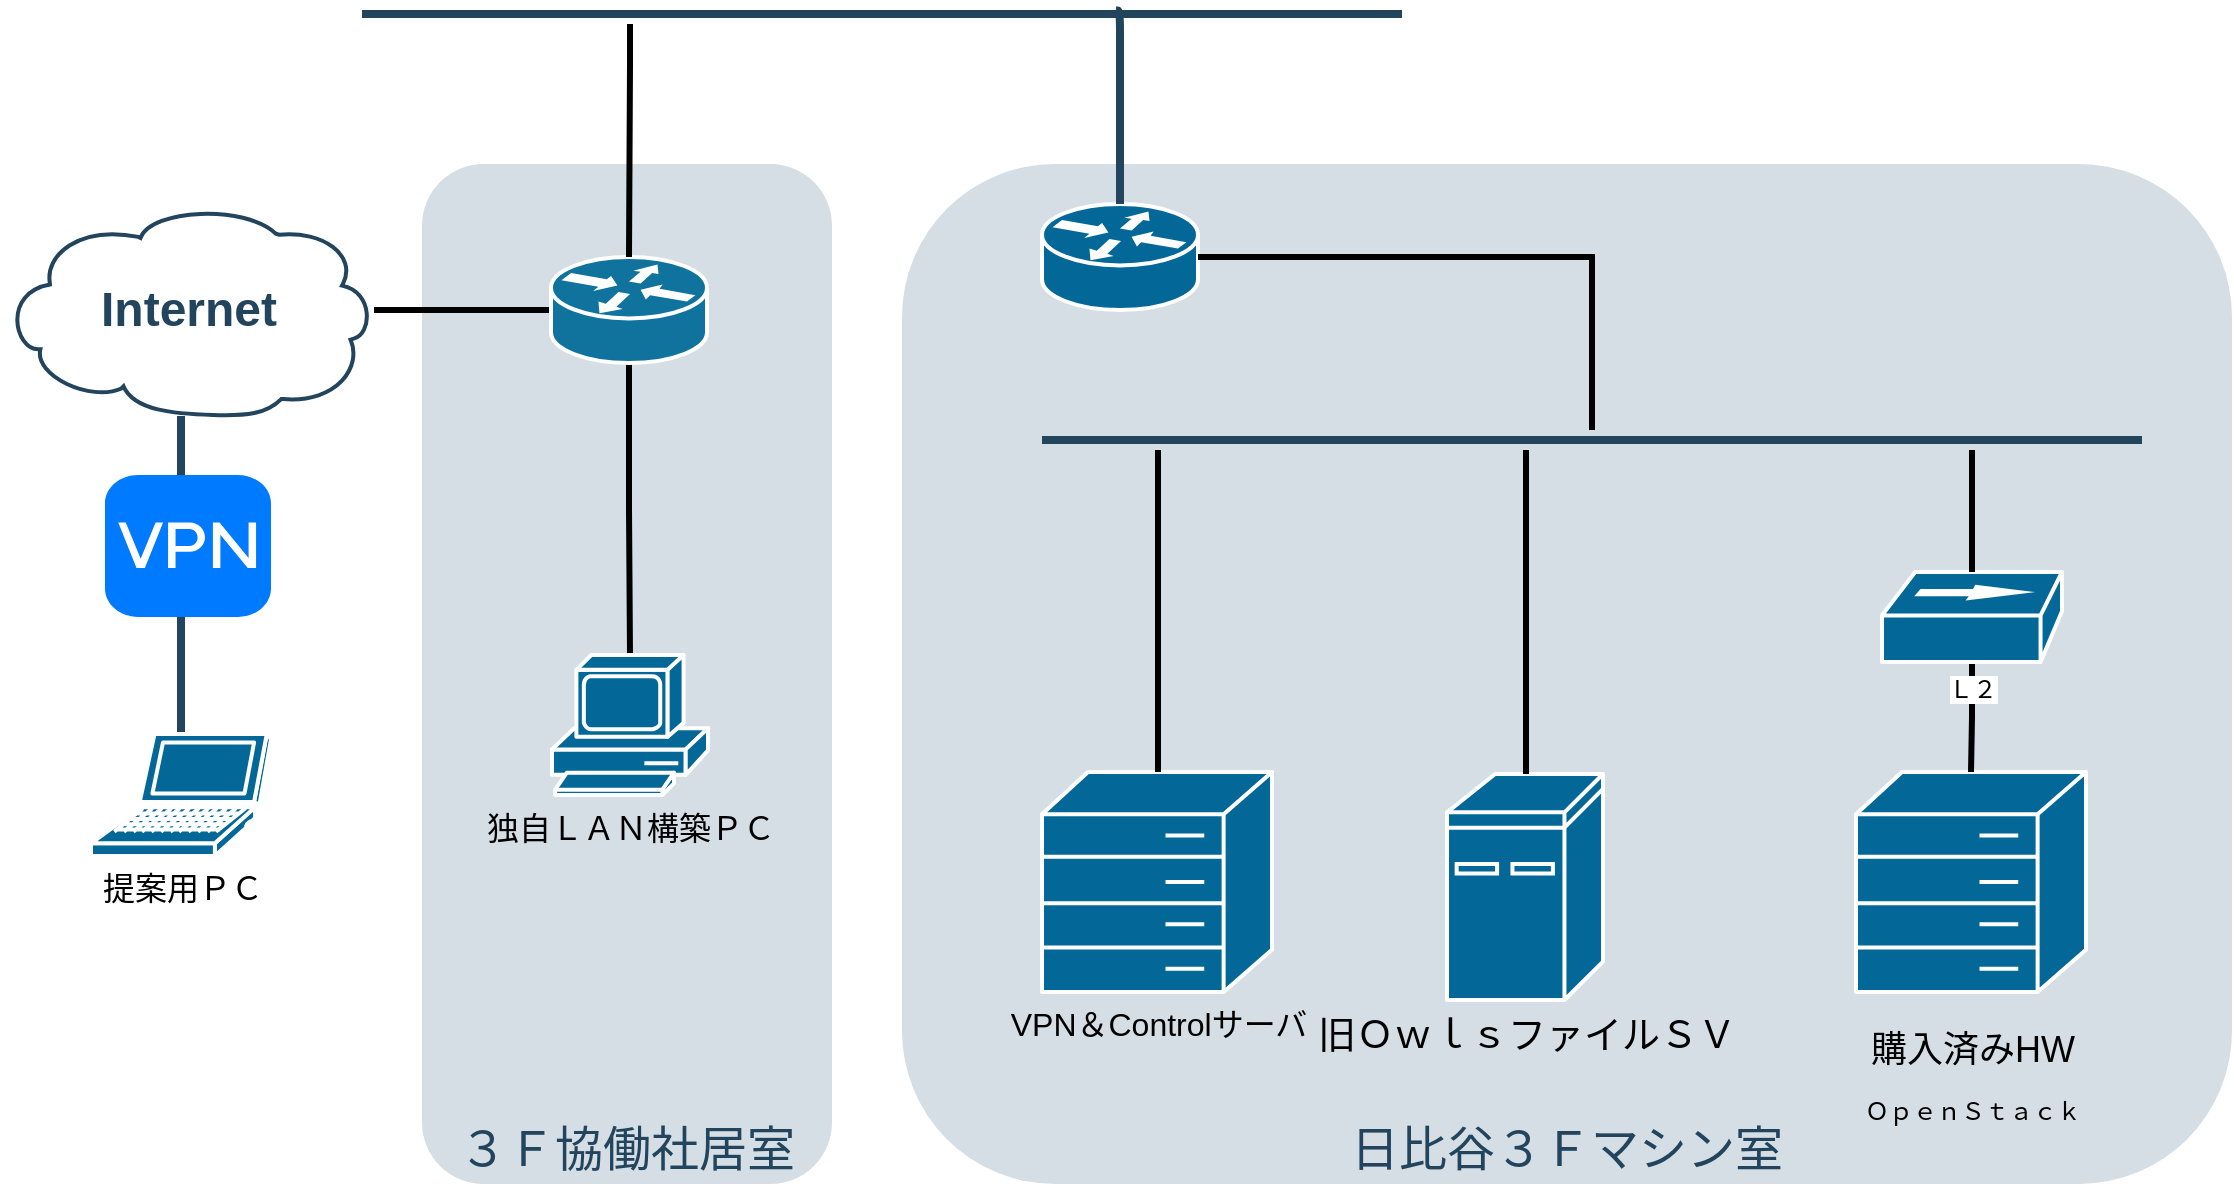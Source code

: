 <mxfile type="github" version="10.7.7"><diagram id="6a731a19-8d31-9384-78a2-239565b7b9f0" name="Page-1"><mxGraphModel grid="1" dx="1394" dy="771" gridSize="10" guides="1" tooltips="1" connect="1" arrows="1" fold="1" page="1" pageScale="1" pageWidth="827" pageHeight="1169" math="0" shadow="0" background="#ffffff"><root><mxCell id="0" /><mxCell id="1" parent="0" /><mxCell value="３Ｆ協働社居室" id="dqqyCHt2Pmd1OVotQib7-2281" parent="1" vertex="1" style="rounded=1;whiteSpace=wrap;html=1;strokeColor=none;fillColor=#BAC8D3;fontSize=24;fontColor=#23445D;align=center;opacity=60;verticalAlign=bottom;"><mxGeometry as="geometry" height="510" width="205" y="380" x="710" /></mxCell><mxCell value="日比谷３Ｆマシン室" id="2094" parent="1" vertex="1" style="rounded=1;whiteSpace=wrap;html=1;strokeColor=none;fillColor=#BAC8D3;fontSize=24;fontColor=#23445D;align=center;opacity=60;verticalAlign=bottom;"><mxGeometry as="geometry" height="510" width="665" y="380" x="950" /></mxCell><mxCell id="dqqyCHt2Pmd1OVotQib7-2283" parent="1" style="edgeStyle=orthogonalEdgeStyle;rounded=0;jumpSize=7;orthogonalLoop=1;jettySize=auto;html=1;strokeWidth=3;fontSize=16;endArrow=none;endFill=0;" edge="1" target="2138" source="2109"><mxGeometry as="geometry" relative="1" /></mxCell><mxCell value="Internet" id="2109" parent="1" vertex="1" style="shape=mxgraph.cisco.storage.cloud;html=1;dashed=0;strokeColor=#23445D;fillColor=#ffffff;strokeWidth=2;fontFamily=Helvetica;fontSize=24;fontColor=#23445D;align=center;fontStyle=1"><mxGeometry as="geometry" height="106" width="186" y="400" x="500" /></mxCell><mxCell id="dqqyCHt2Pmd1OVotQib7-2285" parent="1" style="edgeStyle=orthogonalEdgeStyle;rounded=0;jumpSize=7;orthogonalLoop=1;jettySize=auto;html=1;strokeWidth=3;fontSize=16;endArrow=none;endFill=0;" edge="1" target="dqqyCHt2Pmd1OVotQib7-2284" source="2138"><mxGeometry as="geometry" relative="1" /></mxCell><mxCell value="" id="2138" parent="1" vertex="1" style="shape=mxgraph.cisco.routers.router;html=1;dashed=0;fillColor=#10739E;strokeColor=#ffffff;strokeWidth=2;verticalLabelPosition=bottom;verticalAlign=top;fontFamily=Helvetica;fontSize=36;fontColor=#FFB366"><mxGeometry as="geometry" height="53" width="78" y="426.5" x="774.5" /></mxCell><mxCell id="bTwFPZRCR26aWurzcU0P-2179" parent="1" style="edgeStyle=orthogonalEdgeStyle;rounded=0;jumpSize=7;orthogonalLoop=1;jettySize=auto;html=1;entryX=0.5;entryY=0;entryDx=0;entryDy=0;entryPerimeter=0;endArrow=none;endFill=0;strokeWidth=3;fontSize=16;" edge="1" target="2138" source="2154"><mxGeometry as="geometry" relative="1"><Array as="points"><mxPoint y="330" x="814" /><mxPoint y="330" x="814" /></Array></mxGeometry></mxCell><mxCell value="" id="2154" parent="1" vertex="1" style="line;html=1;strokeColor=#23445D;"><mxGeometry as="geometry" height="10" width="520" y="300" x="680" /></mxCell><mxCell value="" id="2161" parent="1" style="edgeStyle=elbowEdgeStyle;elbow=horizontal;endArrow=none;html=1;strokeColor=#23445D;endFill=0;strokeWidth=4;rounded=1;" edge="1" target="2109" source="dqqyCHt2Pmd1OVotQib7-2258"><mxGeometry as="geometry" height="100" width="100" relative="1"><mxPoint as="sourcePoint" y="121.5" x="341" /><mxPoint as="targetPoint" y="121.5" x="734" /></mxGeometry></mxCell><mxCell value="&lt;p&gt;&lt;font style=&quot;font-size: 18px&quot;&gt;購入済みHW&lt;/font&gt;&lt;/p&gt;&lt;p&gt;ＯｐｅｎＳｔａｃｋ&lt;/p&gt;" id="dqqyCHt2Pmd1OVotQib7-2257" parent="1" vertex="1" style="shape=mxgraph.cisco.misc.hp_mini;html=1;pointerEvents=1;dashed=0;fillColor=#036897;strokeColor=#ffffff;strokeWidth=2;verticalLabelPosition=bottom;verticalAlign=top;align=center;outlineConnect=0;"><mxGeometry as="geometry" height="110" width="115" y="684" x="1427" /></mxCell><mxCell value="提案用ＰＣ" id="dqqyCHt2Pmd1OVotQib7-2258" parent="1" vertex="1" style="shape=mxgraph.cisco.computers_and_peripherals.laptop;html=1;pointerEvents=1;dashed=0;fillColor=#036897;strokeColor=#ffffff;strokeWidth=2;verticalLabelPosition=bottom;verticalAlign=top;align=center;outlineConnect=0;fontSize=16;"><mxGeometry as="geometry" height="61" width="90" y="665" x="544.5" /></mxCell><mxCell value="" id="dqqyCHt2Pmd1OVotQib7-2260" parent="1" vertex="1" style="html=1;strokeWidth=1;shadow=0;dashed=0;shape=mxgraph.ios7.misc.vpn;fillColor=#007AFF;strokeColor=none;buttonText=;strokeColor2=#222222;fontColor=#222222;fontSize=8;verticalLabelPosition=bottom;verticalAlign=top;align=center;"><mxGeometry as="geometry" height="71" width="83" y="535.5" x="551.5" /></mxCell><mxCell value="VPN＆Controlサーバ" id="dqqyCHt2Pmd1OVotQib7-2262" parent="1" vertex="1" style="shape=mxgraph.cisco.misc.hp_mini;html=1;pointerEvents=1;dashed=0;fillColor=#036897;strokeColor=#ffffff;strokeWidth=2;verticalLabelPosition=bottom;verticalAlign=top;align=center;outlineConnect=0;fontSize=16;"><mxGeometry as="geometry" height="110" width="115" y="684" x="1020" /></mxCell><mxCell value="旧ＯｗｌｓファイルＳＶ" id="dqqyCHt2Pmd1OVotQib7-2264" parent="1" vertex="1" style="shape=mxgraph.cisco.computers_and_peripherals.ibm_mini_as400;html=1;pointerEvents=1;dashed=0;fillColor=#036897;strokeColor=#ffffff;strokeWidth=2;verticalLabelPosition=bottom;verticalAlign=top;align=center;outlineConnect=0;fontSize=19;"><mxGeometry as="geometry" height="113" width="78" y="685" x="1222.5" /></mxCell><mxCell id="dqqyCHt2Pmd1OVotQib7-2269" parent="1" style="edgeStyle=orthogonalEdgeStyle;rounded=0;orthogonalLoop=1;jettySize=auto;html=1;entryX=0.5;entryY=0;entryDx=0;entryDy=0;entryPerimeter=0;jumpSize=7;strokeWidth=3;endArrow=none;endFill=0;" edge="1" target="dqqyCHt2Pmd1OVotQib7-2257" source="dqqyCHt2Pmd1OVotQib7-2267"><mxGeometry as="geometry" relative="1" /></mxCell><mxCell value="Ｌ２" id="dqqyCHt2Pmd1OVotQib7-2267" parent="1" vertex="1" style="shape=mxgraph.cisco.hubs_and_gateways.100baset_hub;html=1;pointerEvents=1;dashed=0;fillColor=#036897;strokeColor=#ffffff;strokeWidth=2;verticalLabelPosition=bottom;verticalAlign=top;align=center;outlineConnect=0;labelBackgroundColor=#ffffff;"><mxGeometry as="geometry" height="45" width="90" y="584" x="1440" /></mxCell><mxCell value="" id="dqqyCHt2Pmd1OVotQib7-2271" parent="1" vertex="1" style="shape=mxgraph.cisco.routers.router;html=1;pointerEvents=1;dashed=0;fillColor=#036897;strokeColor=#ffffff;strokeWidth=2;verticalLabelPosition=bottom;verticalAlign=top;align=center;outlineConnect=0;"><mxGeometry as="geometry" height="53" width="78" y="400" x="1020" /></mxCell><mxCell id="dqqyCHt2Pmd1OVotQib7-2275" parent="1" style="edgeStyle=orthogonalEdgeStyle;rounded=0;orthogonalLoop=1;jettySize=auto;html=1;jumpSize=7;strokeWidth=3;endArrow=none;endFill=0;" edge="1" target="dqqyCHt2Pmd1OVotQib7-2264" source="dqqyCHt2Pmd1OVotQib7-2272"><mxGeometry as="geometry" relative="1"><Array as="points"><mxPoint y="550" x="1262" /><mxPoint y="550" x="1262" /></Array></mxGeometry></mxCell><mxCell id="dqqyCHt2Pmd1OVotQib7-2278" parent="1" style="edgeStyle=orthogonalEdgeStyle;rounded=0;jumpSize=7;orthogonalLoop=1;jettySize=auto;html=1;strokeWidth=3;fontSize=19;endArrow=none;endFill=0;" edge="1" target="dqqyCHt2Pmd1OVotQib7-2267" source="dqqyCHt2Pmd1OVotQib7-2272"><mxGeometry as="geometry" relative="1"><Array as="points"><mxPoint y="540" x="1485" /><mxPoint y="540" x="1485" /></Array></mxGeometry></mxCell><mxCell id="dqqyCHt2Pmd1OVotQib7-2279" parent="1" style="edgeStyle=orthogonalEdgeStyle;rounded=0;jumpSize=7;orthogonalLoop=1;jettySize=auto;html=1;strokeWidth=3;fontSize=19;endArrow=none;endFill=0;" edge="1" target="dqqyCHt2Pmd1OVotQib7-2262" source="dqqyCHt2Pmd1OVotQib7-2272"><mxGeometry as="geometry" relative="1"><Array as="points"><mxPoint y="580" x="1078" /><mxPoint y="580" x="1078" /></Array></mxGeometry></mxCell><mxCell id="dqqyCHt2Pmd1OVotQib7-2280" parent="1" style="edgeStyle=orthogonalEdgeStyle;rounded=0;jumpSize=7;orthogonalLoop=1;jettySize=auto;html=1;entryX=1;entryY=0.5;entryDx=0;entryDy=0;entryPerimeter=0;strokeWidth=3;fontSize=19;endArrow=none;endFill=0;" edge="1" target="dqqyCHt2Pmd1OVotQib7-2271" source="dqqyCHt2Pmd1OVotQib7-2272"><mxGeometry as="geometry" relative="1" /></mxCell><mxCell value="" id="dqqyCHt2Pmd1OVotQib7-2272" parent="1" vertex="1" style="line;html=1;strokeColor=#23445D;"><mxGeometry as="geometry" height="10" width="550" y="513" x="1020" /></mxCell><mxCell value="独自ＬＡＮ構築ＰＣ" id="dqqyCHt2Pmd1OVotQib7-2284" parent="1" vertex="1" style="shape=mxgraph.cisco.computers_and_peripherals.pc;html=1;pointerEvents=1;dashed=0;fillColor=#036897;strokeColor=#ffffff;strokeWidth=2;verticalLabelPosition=bottom;verticalAlign=top;align=center;outlineConnect=0;fontSize=16;"><mxGeometry as="geometry" height="70" width="78" y="625.5" x="775" /></mxCell><mxCell value="" id="2179" parent="1" style="edgeStyle=elbowEdgeStyle;elbow=horizontal;endArrow=none;html=1;strokeColor=#23445D;endFill=0;strokeWidth=4;rounded=1;entryX=0.5;entryY=0;entryDx=0;entryDy=0;entryPerimeter=0;exitX=0.725;exitY=0.329;exitDx=0;exitDy=0;exitPerimeter=0;" edge="1" target="dqqyCHt2Pmd1OVotQib7-2271" source="2154"><mxGeometry as="geometry" height="100" width="100" relative="1"><mxPoint as="sourcePoint" y="345" x="1272" /><mxPoint as="targetPoint" y="370.0" x="1271.857" /><Array as="points"><mxPoint y="390" x="1059" /></Array></mxGeometry></mxCell></root></mxGraphModel></diagram></mxfile>